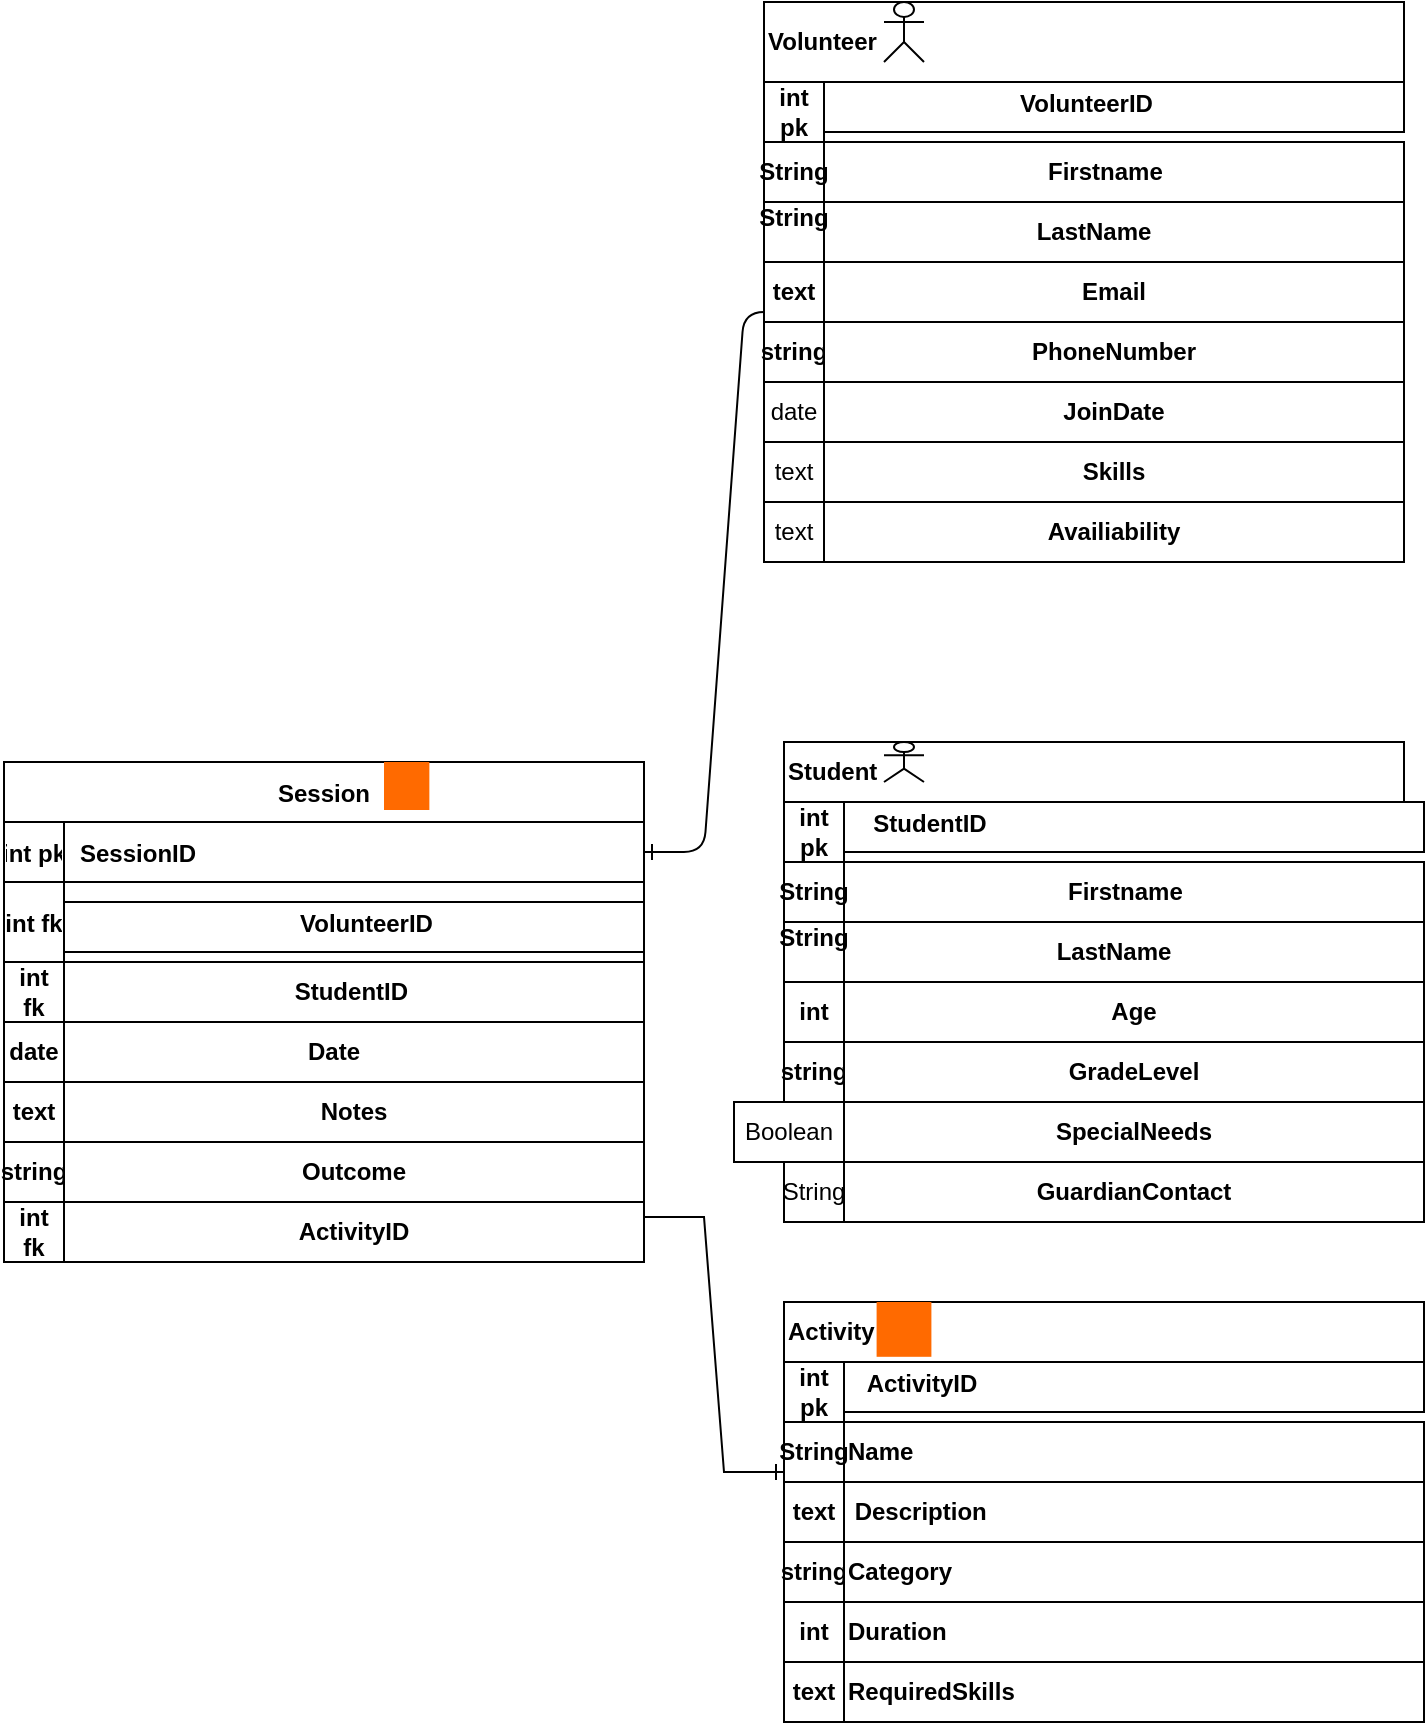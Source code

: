 <mxfile version="26.0.10">
  <diagram id="R2lEEEUBdFMjLlhIrx00" name="Page-1">
    <mxGraphModel dx="1434" dy="1846" grid="1" gridSize="10" guides="1" tooltips="1" connect="1" arrows="1" fold="1" page="1" pageScale="1" pageWidth="850" pageHeight="1100" math="0" shadow="0" extFonts="Permanent Marker^https://fonts.googleapis.com/css?family=Permanent+Marker">
      <root>
        <mxCell id="0" />
        <mxCell id="1" parent="0" />
        <mxCell id="C-vyLk0tnHw3VtMMgP7b-1" value="" style="edgeStyle=entityRelationEdgeStyle;endArrow=ERzeroToMany;startArrow=ERone;endFill=1;startFill=0;" parent="1" source="C-vyLk0tnHw3VtMMgP7b-24" edge="1">
          <mxGeometry width="100" height="100" relative="1" as="geometry">
            <mxPoint x="340" y="720" as="sourcePoint" />
            <mxPoint x="450" y="-215" as="targetPoint" />
          </mxGeometry>
        </mxCell>
        <mxCell id="ZKD4hpzzlZEcsNVJYVYx-1" value="&lt;b&gt;&amp;nbsp; &amp;nbsp; &amp;nbsp; &amp;nbsp; &amp;nbsp; &amp;nbsp; &amp;nbsp; &amp;nbsp; &amp;nbsp; &amp;nbsp; &amp;nbsp; &amp;nbsp; &amp;nbsp; &amp;nbsp; &amp;nbsp; &amp;nbsp; &amp;nbsp; StudentID&lt;/b&gt;" style="rounded=0;whiteSpace=wrap;html=1;align=left;" vertex="1" parent="1">
          <mxGeometry x="80" y="110" width="290" height="30" as="geometry" />
        </mxCell>
        <mxCell id="ZKD4hpzzlZEcsNVJYVYx-2" value="" style="rounded=0;whiteSpace=wrap;html=1;" vertex="1" parent="1">
          <mxGeometry x="80" y="80" width="290" height="25" as="geometry" />
        </mxCell>
        <mxCell id="ZKD4hpzzlZEcsNVJYVYx-3" value="&lt;b&gt;Date&lt;/b&gt;" style="rounded=0;whiteSpace=wrap;html=1;align=center;" vertex="1" parent="1">
          <mxGeometry x="60" y="140" width="310" height="30" as="geometry" />
        </mxCell>
        <mxCell id="ZKD4hpzzlZEcsNVJYVYx-4" value="&lt;b&gt;text&lt;/b&gt;" style="whiteSpace=wrap;html=1;aspect=fixed;" vertex="1" parent="1">
          <mxGeometry x="50" y="170" width="30" height="30" as="geometry" />
        </mxCell>
        <mxCell id="ZKD4hpzzlZEcsNVJYVYx-5" value="&lt;b&gt;int fk&lt;/b&gt;" style="whiteSpace=wrap;html=1;aspect=fixed;" vertex="1" parent="1">
          <mxGeometry x="50" y="110" width="30" height="30" as="geometry" />
        </mxCell>
        <mxCell id="ZKD4hpzzlZEcsNVJYVYx-6" value="&lt;b&gt;int fk&lt;/b&gt;" style="whiteSpace=wrap;html=1;aspect=fixed;" vertex="1" parent="1">
          <mxGeometry x="50" y="230" width="30" height="30" as="geometry" />
        </mxCell>
        <mxCell id="ZKD4hpzzlZEcsNVJYVYx-8" value="&lt;b&gt;date&lt;/b&gt;" style="whiteSpace=wrap;html=1;aspect=fixed;" vertex="1" parent="1">
          <mxGeometry x="50" y="140" width="30" height="30" as="geometry" />
        </mxCell>
        <mxCell id="ZKD4hpzzlZEcsNVJYVYx-9" value="&lt;b&gt;string&lt;/b&gt;" style="whiteSpace=wrap;html=1;aspect=fixed;" vertex="1" parent="1">
          <mxGeometry x="50" y="200" width="30" height="30" as="geometry" />
        </mxCell>
        <mxCell id="ZKD4hpzzlZEcsNVJYVYx-10" style="edgeStyle=orthogonalEdgeStyle;rounded=0;orthogonalLoop=1;jettySize=auto;html=1;exitX=0.5;exitY=1;exitDx=0;exitDy=0;" edge="1" parent="1" source="ZKD4hpzzlZEcsNVJYVYx-5" target="ZKD4hpzzlZEcsNVJYVYx-5">
          <mxGeometry relative="1" as="geometry" />
        </mxCell>
        <mxCell id="C-vyLk0tnHw3VtMMgP7b-23" value="Session" style="shape=table;startSize=30;container=1;collapsible=1;childLayout=tableLayout;fixedRows=1;rowLines=0;fontStyle=1;align=center;resizeLast=1;" parent="1" vertex="1">
          <mxGeometry x="50" y="10" width="320" height="250" as="geometry" />
        </mxCell>
        <mxCell id="C-vyLk0tnHw3VtMMgP7b-24" value="" style="shape=partialRectangle;collapsible=0;dropTarget=0;pointerEvents=0;fillColor=none;points=[[0,0.5],[1,0.5]];portConstraint=eastwest;top=0;left=0;right=0;bottom=1;" parent="C-vyLk0tnHw3VtMMgP7b-23" vertex="1">
          <mxGeometry y="30" width="320" height="30" as="geometry" />
        </mxCell>
        <mxCell id="C-vyLk0tnHw3VtMMgP7b-25" value="int pk" style="shape=partialRectangle;overflow=hidden;connectable=0;fillColor=none;top=0;left=0;bottom=0;right=0;fontStyle=1;" parent="C-vyLk0tnHw3VtMMgP7b-24" vertex="1">
          <mxGeometry width="30" height="30" as="geometry">
            <mxRectangle width="30" height="30" as="alternateBounds" />
          </mxGeometry>
        </mxCell>
        <mxCell id="C-vyLk0tnHw3VtMMgP7b-26" value="SessionID" style="shape=partialRectangle;overflow=hidden;connectable=0;fillColor=none;top=0;left=0;bottom=0;right=0;align=left;spacingLeft=6;fontStyle=1;" parent="C-vyLk0tnHw3VtMMgP7b-24" vertex="1">
          <mxGeometry x="30" width="290" height="30" as="geometry">
            <mxRectangle width="290" height="30" as="alternateBounds" />
          </mxGeometry>
        </mxCell>
        <mxCell id="C-vyLk0tnHw3VtMMgP7b-27" value="" style="shape=partialRectangle;collapsible=0;dropTarget=0;pointerEvents=0;fillColor=none;points=[[0,0.5],[1,0.5]];portConstraint=eastwest;top=0;left=0;right=0;bottom=0;" parent="C-vyLk0tnHw3VtMMgP7b-23" vertex="1">
          <mxGeometry y="60" width="320" height="40" as="geometry" />
        </mxCell>
        <mxCell id="C-vyLk0tnHw3VtMMgP7b-28" value="int fk" style="shape=partialRectangle;overflow=hidden;connectable=0;fillColor=none;top=0;left=0;bottom=0;right=0;fontStyle=1" parent="C-vyLk0tnHw3VtMMgP7b-27" vertex="1">
          <mxGeometry width="30" height="40" as="geometry">
            <mxRectangle width="30" height="40" as="alternateBounds" />
          </mxGeometry>
        </mxCell>
        <mxCell id="C-vyLk0tnHw3VtMMgP7b-29" value="                                 VolunteerID " style="shape=partialRectangle;overflow=hidden;connectable=0;fillColor=none;top=0;left=0;bottom=0;right=0;align=left;spacingLeft=6;fontStyle=1" parent="C-vyLk0tnHw3VtMMgP7b-27" vertex="1">
          <mxGeometry x="30" width="290" height="40" as="geometry">
            <mxRectangle width="290" height="40" as="alternateBounds" />
          </mxGeometry>
        </mxCell>
        <mxCell id="ZKD4hpzzlZEcsNVJYVYx-13" value="&lt;b&gt;Notes&lt;/b&gt;" style="rounded=0;whiteSpace=wrap;html=1;" vertex="1" parent="1">
          <mxGeometry x="80" y="170" width="290" height="30" as="geometry" />
        </mxCell>
        <mxCell id="ZKD4hpzzlZEcsNVJYVYx-14" value="&lt;b&gt;Outcome&lt;/b&gt;" style="rounded=0;whiteSpace=wrap;html=1;" vertex="1" parent="1">
          <mxGeometry x="80" y="200" width="290" height="30" as="geometry" />
        </mxCell>
        <mxCell id="ZKD4hpzzlZEcsNVJYVYx-15" value="&lt;b&gt;ActivityID&lt;/b&gt;" style="rounded=0;whiteSpace=wrap;html=1;" vertex="1" parent="1">
          <mxGeometry x="80" y="230" width="290" height="30" as="geometry" />
        </mxCell>
        <mxCell id="ZKD4hpzzlZEcsNVJYVYx-17" value="&lt;b&gt;&amp;nbsp; &amp;nbsp; &amp;nbsp; &amp;nbsp; &amp;nbsp; &amp;nbsp; &amp;nbsp; &amp;nbsp; &amp;nbsp; &amp;nbsp; &amp;nbsp; &amp;nbsp; &amp;nbsp; &amp;nbsp; &amp;nbsp; &amp;nbsp; &amp;nbsp;Firstname&lt;/b&gt;" style="rounded=0;whiteSpace=wrap;html=1;align=left;" vertex="1" parent="1">
          <mxGeometry x="460" y="-300" width="290" height="30" as="geometry" />
        </mxCell>
        <mxCell id="ZKD4hpzzlZEcsNVJYVYx-18" value="" style="rounded=0;whiteSpace=wrap;html=1;" vertex="1" parent="1">
          <mxGeometry x="460" y="-330" width="290" height="25" as="geometry" />
        </mxCell>
        <mxCell id="ZKD4hpzzlZEcsNVJYVYx-19" value="&lt;b&gt;LastName&lt;/b&gt;" style="rounded=0;whiteSpace=wrap;html=1;align=center;" vertex="1" parent="1">
          <mxGeometry x="440" y="-270" width="310" height="30" as="geometry" />
        </mxCell>
        <mxCell id="ZKD4hpzzlZEcsNVJYVYx-20" value="&lt;b&gt;text&lt;/b&gt;" style="whiteSpace=wrap;html=1;aspect=fixed;" vertex="1" parent="1">
          <mxGeometry x="430" y="-240" width="30" height="30" as="geometry" />
        </mxCell>
        <mxCell id="ZKD4hpzzlZEcsNVJYVYx-21" value="&lt;b&gt;String&lt;/b&gt;" style="whiteSpace=wrap;html=1;aspect=fixed;" vertex="1" parent="1">
          <mxGeometry x="430" y="-300" width="30" height="30" as="geometry" />
        </mxCell>
        <mxCell id="ZKD4hpzzlZEcsNVJYVYx-22" value="&lt;b&gt;String&lt;/b&gt;&lt;div&gt;&lt;b&gt;&lt;br&gt;&lt;/b&gt;&lt;/div&gt;" style="whiteSpace=wrap;html=1;aspect=fixed;" vertex="1" parent="1">
          <mxGeometry x="430" y="-270" width="30" height="30" as="geometry" />
        </mxCell>
        <mxCell id="ZKD4hpzzlZEcsNVJYVYx-23" value="&lt;b&gt;string&lt;/b&gt;" style="whiteSpace=wrap;html=1;aspect=fixed;" vertex="1" parent="1">
          <mxGeometry x="430" y="-210" width="30" height="30" as="geometry" />
        </mxCell>
        <mxCell id="ZKD4hpzzlZEcsNVJYVYx-24" style="edgeStyle=orthogonalEdgeStyle;rounded=0;orthogonalLoop=1;jettySize=auto;html=1;exitX=0.5;exitY=1;exitDx=0;exitDy=0;" edge="1" parent="1" source="ZKD4hpzzlZEcsNVJYVYx-21" target="ZKD4hpzzlZEcsNVJYVYx-21">
          <mxGeometry relative="1" as="geometry" />
        </mxCell>
        <mxCell id="ZKD4hpzzlZEcsNVJYVYx-28" value="" style="shape=partialRectangle;collapsible=0;dropTarget=0;pointerEvents=0;fillColor=none;points=[[0,0.5],[1,0.5]];portConstraint=eastwest;top=0;left=0;right=0;bottom=0;" vertex="1" parent="1">
          <mxGeometry x="430" y="-340" width="320" height="40" as="geometry" />
        </mxCell>
        <mxCell id="ZKD4hpzzlZEcsNVJYVYx-29" value="" style="shape=partialRectangle;overflow=hidden;connectable=0;fillColor=none;top=0;left=0;bottom=0;right=0;fontStyle=1" vertex="1" parent="ZKD4hpzzlZEcsNVJYVYx-28">
          <mxGeometry width="30" height="40" as="geometry">
            <mxRectangle width="30" height="40" as="alternateBounds" />
          </mxGeometry>
        </mxCell>
        <mxCell id="ZKD4hpzzlZEcsNVJYVYx-30" value="                                 VolunteerID " style="shape=partialRectangle;overflow=hidden;connectable=0;fillColor=none;top=0;left=0;bottom=0;right=0;align=left;spacingLeft=6;fontStyle=1" vertex="1" parent="ZKD4hpzzlZEcsNVJYVYx-28">
          <mxGeometry x="10" width="310" height="40" as="geometry">
            <mxRectangle width="290" height="40" as="alternateBounds" />
          </mxGeometry>
        </mxCell>
        <mxCell id="ZKD4hpzzlZEcsNVJYVYx-31" value="&lt;b&gt;Email&lt;/b&gt;" style="rounded=0;whiteSpace=wrap;html=1;" vertex="1" parent="1">
          <mxGeometry x="460" y="-240" width="290" height="30" as="geometry" />
        </mxCell>
        <mxCell id="ZKD4hpzzlZEcsNVJYVYx-32" value="&lt;b&gt;PhoneNumber&lt;/b&gt;" style="rounded=0;whiteSpace=wrap;html=1;" vertex="1" parent="1">
          <mxGeometry x="460" y="-210" width="290" height="30" as="geometry" />
        </mxCell>
        <mxCell id="ZKD4hpzzlZEcsNVJYVYx-33" value="&lt;b&gt;int pk&lt;/b&gt;" style="rounded=0;whiteSpace=wrap;html=1;" vertex="1" parent="1">
          <mxGeometry x="430" y="-330" width="30" height="30" as="geometry" />
        </mxCell>
        <mxCell id="ZKD4hpzzlZEcsNVJYVYx-37" value="&lt;b&gt;JoinDate&lt;/b&gt;" style="rounded=0;whiteSpace=wrap;html=1;" vertex="1" parent="1">
          <mxGeometry x="460" y="-180" width="290" height="30" as="geometry" />
        </mxCell>
        <mxCell id="ZKD4hpzzlZEcsNVJYVYx-38" value="&lt;b&gt;Skills&lt;/b&gt;" style="rounded=0;whiteSpace=wrap;html=1;" vertex="1" parent="1">
          <mxGeometry x="460" y="-150" width="290" height="30" as="geometry" />
        </mxCell>
        <mxCell id="ZKD4hpzzlZEcsNVJYVYx-39" value="&lt;b&gt;Availiability&lt;/b&gt;" style="rounded=0;whiteSpace=wrap;html=1;" vertex="1" parent="1">
          <mxGeometry x="460" y="-120" width="290" height="30" as="geometry" />
        </mxCell>
        <mxCell id="ZKD4hpzzlZEcsNVJYVYx-40" value="date" style="rounded=0;whiteSpace=wrap;html=1;" vertex="1" parent="1">
          <mxGeometry x="430" y="-180" width="30" height="30" as="geometry" />
        </mxCell>
        <mxCell id="ZKD4hpzzlZEcsNVJYVYx-41" value="text" style="rounded=0;whiteSpace=wrap;html=1;" vertex="1" parent="1">
          <mxGeometry x="430" y="-150" width="30" height="30" as="geometry" />
        </mxCell>
        <mxCell id="ZKD4hpzzlZEcsNVJYVYx-42" value="text" style="rounded=0;whiteSpace=wrap;html=1;" vertex="1" parent="1">
          <mxGeometry x="430" y="-120" width="30" height="30" as="geometry" />
        </mxCell>
        <mxCell id="ZKD4hpzzlZEcsNVJYVYx-43" value="&lt;b&gt;&amp;nbsp; &amp;nbsp; &amp;nbsp; &amp;nbsp; &amp;nbsp; &amp;nbsp; &amp;nbsp; &amp;nbsp; &amp;nbsp; &amp;nbsp; &amp;nbsp; &amp;nbsp; &amp;nbsp; &amp;nbsp; &amp;nbsp; &amp;nbsp; &amp;nbsp;Firstname&lt;/b&gt;" style="rounded=0;whiteSpace=wrap;html=1;align=left;" vertex="1" parent="1">
          <mxGeometry x="470" y="60" width="290" height="30" as="geometry" />
        </mxCell>
        <mxCell id="ZKD4hpzzlZEcsNVJYVYx-44" value="" style="rounded=0;whiteSpace=wrap;html=1;" vertex="1" parent="1">
          <mxGeometry x="470" y="30" width="290" height="25" as="geometry" />
        </mxCell>
        <mxCell id="ZKD4hpzzlZEcsNVJYVYx-45" value="&lt;b&gt;LastName&lt;/b&gt;" style="rounded=0;whiteSpace=wrap;html=1;align=center;" vertex="1" parent="1">
          <mxGeometry x="450" y="90" width="310" height="30" as="geometry" />
        </mxCell>
        <mxCell id="ZKD4hpzzlZEcsNVJYVYx-46" value="&lt;b&gt;int&lt;/b&gt;" style="whiteSpace=wrap;html=1;aspect=fixed;" vertex="1" parent="1">
          <mxGeometry x="440" y="120" width="30" height="30" as="geometry" />
        </mxCell>
        <mxCell id="ZKD4hpzzlZEcsNVJYVYx-47" value="&lt;b&gt;String&lt;/b&gt;" style="whiteSpace=wrap;html=1;aspect=fixed;" vertex="1" parent="1">
          <mxGeometry x="440" y="60" width="30" height="30" as="geometry" />
        </mxCell>
        <mxCell id="ZKD4hpzzlZEcsNVJYVYx-48" value="&lt;b&gt;String&lt;/b&gt;&lt;div&gt;&lt;b&gt;&lt;br&gt;&lt;/b&gt;&lt;/div&gt;" style="whiteSpace=wrap;html=1;aspect=fixed;" vertex="1" parent="1">
          <mxGeometry x="440" y="90" width="30" height="30" as="geometry" />
        </mxCell>
        <mxCell id="ZKD4hpzzlZEcsNVJYVYx-49" value="&lt;b&gt;string&lt;/b&gt;" style="whiteSpace=wrap;html=1;aspect=fixed;" vertex="1" parent="1">
          <mxGeometry x="440" y="150" width="30" height="30" as="geometry" />
        </mxCell>
        <mxCell id="ZKD4hpzzlZEcsNVJYVYx-50" style="edgeStyle=orthogonalEdgeStyle;rounded=0;orthogonalLoop=1;jettySize=auto;html=1;exitX=0.5;exitY=1;exitDx=0;exitDy=0;" edge="1" parent="1" source="ZKD4hpzzlZEcsNVJYVYx-47" target="ZKD4hpzzlZEcsNVJYVYx-47">
          <mxGeometry relative="1" as="geometry" />
        </mxCell>
        <mxCell id="ZKD4hpzzlZEcsNVJYVYx-51" value="" style="shape=partialRectangle;collapsible=0;dropTarget=0;pointerEvents=0;fillColor=none;points=[[0,0.5],[1,0.5]];portConstraint=eastwest;top=0;left=0;right=0;bottom=0;" vertex="1" parent="1">
          <mxGeometry x="440" y="20" width="320" height="40" as="geometry" />
        </mxCell>
        <mxCell id="ZKD4hpzzlZEcsNVJYVYx-52" value="" style="shape=partialRectangle;overflow=hidden;connectable=0;fillColor=none;top=0;left=0;bottom=0;right=0;fontStyle=1" vertex="1" parent="ZKD4hpzzlZEcsNVJYVYx-51">
          <mxGeometry width="30" height="40" as="geometry">
            <mxRectangle width="30" height="40" as="alternateBounds" />
          </mxGeometry>
        </mxCell>
        <mxCell id="ZKD4hpzzlZEcsNVJYVYx-53" value="        StudentID" style="shape=partialRectangle;overflow=hidden;connectable=0;fillColor=none;top=0;left=0;bottom=0;right=0;align=left;spacingLeft=6;fontStyle=1" vertex="1" parent="ZKD4hpzzlZEcsNVJYVYx-51">
          <mxGeometry x="10" width="310" height="40" as="geometry">
            <mxRectangle width="290" height="40" as="alternateBounds" />
          </mxGeometry>
        </mxCell>
        <mxCell id="ZKD4hpzzlZEcsNVJYVYx-54" value="&lt;b&gt;Age&lt;/b&gt;" style="rounded=0;whiteSpace=wrap;html=1;" vertex="1" parent="1">
          <mxGeometry x="470" y="120" width="290" height="30" as="geometry" />
        </mxCell>
        <mxCell id="ZKD4hpzzlZEcsNVJYVYx-55" value="&lt;b&gt;GradeLevel&lt;/b&gt;" style="rounded=0;whiteSpace=wrap;html=1;" vertex="1" parent="1">
          <mxGeometry x="470" y="150" width="290" height="30" as="geometry" />
        </mxCell>
        <mxCell id="ZKD4hpzzlZEcsNVJYVYx-56" value="&lt;b&gt;int pk&lt;/b&gt;" style="rounded=0;whiteSpace=wrap;html=1;" vertex="1" parent="1">
          <mxGeometry x="440" y="30" width="30" height="30" as="geometry" />
        </mxCell>
        <mxCell id="ZKD4hpzzlZEcsNVJYVYx-57" value="" style="rounded=0;whiteSpace=wrap;html=1;" vertex="1" parent="1">
          <mxGeometry x="470" y="180" width="290" height="30" as="geometry" />
        </mxCell>
        <mxCell id="ZKD4hpzzlZEcsNVJYVYx-58" value="&lt;b&gt;SpecialNeeds&lt;/b&gt;" style="rounded=0;whiteSpace=wrap;html=1;" vertex="1" parent="1">
          <mxGeometry x="470" y="180" width="290" height="30" as="geometry" />
        </mxCell>
        <mxCell id="ZKD4hpzzlZEcsNVJYVYx-59" value="&lt;b&gt;GuardianContact&lt;/b&gt;" style="rounded=0;whiteSpace=wrap;html=1;" vertex="1" parent="1">
          <mxGeometry x="470" y="210" width="290" height="30" as="geometry" />
        </mxCell>
        <mxCell id="ZKD4hpzzlZEcsNVJYVYx-60" value="Boolean" style="rounded=0;whiteSpace=wrap;html=1;" vertex="1" parent="1">
          <mxGeometry x="415" y="180" width="55" height="30" as="geometry" />
        </mxCell>
        <mxCell id="ZKD4hpzzlZEcsNVJYVYx-61" value="String" style="rounded=0;whiteSpace=wrap;html=1;" vertex="1" parent="1">
          <mxGeometry x="440" y="210" width="30" height="30" as="geometry" />
        </mxCell>
        <mxCell id="ZKD4hpzzlZEcsNVJYVYx-82" value="&lt;b&gt;Name&lt;/b&gt;" style="rounded=0;whiteSpace=wrap;html=1;align=left;" vertex="1" parent="1">
          <mxGeometry x="470" y="340" width="290" height="30" as="geometry" />
        </mxCell>
        <mxCell id="ZKD4hpzzlZEcsNVJYVYx-83" value="" style="rounded=0;whiteSpace=wrap;html=1;" vertex="1" parent="1">
          <mxGeometry x="470" y="310" width="290" height="25" as="geometry" />
        </mxCell>
        <mxCell id="ZKD4hpzzlZEcsNVJYVYx-84" value="&lt;b&gt;&amp;nbsp; &amp;nbsp; &amp;nbsp; &amp;nbsp;Description&lt;/b&gt;" style="rounded=0;whiteSpace=wrap;html=1;align=left;" vertex="1" parent="1">
          <mxGeometry x="450" y="370" width="310" height="30" as="geometry" />
        </mxCell>
        <mxCell id="ZKD4hpzzlZEcsNVJYVYx-85" value="&lt;b&gt;string&lt;/b&gt;" style="whiteSpace=wrap;html=1;aspect=fixed;" vertex="1" parent="1">
          <mxGeometry x="440" y="400" width="30" height="30" as="geometry" />
        </mxCell>
        <mxCell id="ZKD4hpzzlZEcsNVJYVYx-86" value="&lt;b&gt;String&lt;/b&gt;" style="whiteSpace=wrap;html=1;aspect=fixed;" vertex="1" parent="1">
          <mxGeometry x="440" y="340" width="30" height="30" as="geometry" />
        </mxCell>
        <mxCell id="ZKD4hpzzlZEcsNVJYVYx-87" value="&lt;div&gt;&lt;b&gt;text&lt;/b&gt;&lt;/div&gt;" style="whiteSpace=wrap;html=1;aspect=fixed;" vertex="1" parent="1">
          <mxGeometry x="440" y="370" width="30" height="30" as="geometry" />
        </mxCell>
        <mxCell id="ZKD4hpzzlZEcsNVJYVYx-88" value="&lt;b&gt;int&lt;/b&gt;" style="whiteSpace=wrap;html=1;aspect=fixed;" vertex="1" parent="1">
          <mxGeometry x="440" y="430" width="30" height="30" as="geometry" />
        </mxCell>
        <mxCell id="ZKD4hpzzlZEcsNVJYVYx-89" style="edgeStyle=orthogonalEdgeStyle;rounded=0;orthogonalLoop=1;jettySize=auto;html=1;exitX=0.5;exitY=1;exitDx=0;exitDy=0;" edge="1" parent="1" source="ZKD4hpzzlZEcsNVJYVYx-86" target="ZKD4hpzzlZEcsNVJYVYx-86">
          <mxGeometry relative="1" as="geometry" />
        </mxCell>
        <mxCell id="ZKD4hpzzlZEcsNVJYVYx-90" value="" style="shape=partialRectangle;collapsible=0;dropTarget=0;pointerEvents=0;fillColor=none;points=[[0,0.5],[1,0.5]];portConstraint=eastwest;top=0;left=0;right=0;bottom=0;" vertex="1" parent="1">
          <mxGeometry x="440" y="300" width="320" height="40" as="geometry" />
        </mxCell>
        <mxCell id="ZKD4hpzzlZEcsNVJYVYx-91" value="" style="shape=partialRectangle;overflow=hidden;connectable=0;fillColor=none;top=0;left=0;bottom=0;right=0;fontStyle=1" vertex="1" parent="ZKD4hpzzlZEcsNVJYVYx-90">
          <mxGeometry width="30" height="40" as="geometry">
            <mxRectangle width="30" height="40" as="alternateBounds" />
          </mxGeometry>
        </mxCell>
        <mxCell id="ZKD4hpzzlZEcsNVJYVYx-92" value="       ActivityID" style="shape=partialRectangle;overflow=hidden;connectable=0;fillColor=none;top=0;left=0;bottom=0;right=0;align=left;spacingLeft=6;fontStyle=1" vertex="1" parent="ZKD4hpzzlZEcsNVJYVYx-90">
          <mxGeometry x="10" width="310" height="40" as="geometry">
            <mxRectangle width="290" height="40" as="alternateBounds" />
          </mxGeometry>
        </mxCell>
        <mxCell id="ZKD4hpzzlZEcsNVJYVYx-93" value="&lt;b&gt;Category&lt;/b&gt;" style="rounded=0;whiteSpace=wrap;html=1;align=left;" vertex="1" parent="1">
          <mxGeometry x="470" y="400" width="290" height="30" as="geometry" />
        </mxCell>
        <mxCell id="ZKD4hpzzlZEcsNVJYVYx-94" value="&lt;b&gt;Duration&lt;/b&gt;" style="rounded=0;whiteSpace=wrap;html=1;align=left;" vertex="1" parent="1">
          <mxGeometry x="470" y="430" width="290" height="30" as="geometry" />
        </mxCell>
        <mxCell id="ZKD4hpzzlZEcsNVJYVYx-95" value="&lt;b&gt;int pk&lt;/b&gt;" style="rounded=0;whiteSpace=wrap;html=1;" vertex="1" parent="1">
          <mxGeometry x="440" y="310" width="30" height="30" as="geometry" />
        </mxCell>
        <mxCell id="ZKD4hpzzlZEcsNVJYVYx-96" value="" style="rounded=0;whiteSpace=wrap;html=1;" vertex="1" parent="1">
          <mxGeometry x="470" y="460" width="290" height="30" as="geometry" />
        </mxCell>
        <mxCell id="ZKD4hpzzlZEcsNVJYVYx-97" value="&lt;b&gt;RequiredSkills&lt;/b&gt;" style="rounded=0;whiteSpace=wrap;html=1;align=left;" vertex="1" parent="1">
          <mxGeometry x="470" y="460" width="290" height="30" as="geometry" />
        </mxCell>
        <mxCell id="ZKD4hpzzlZEcsNVJYVYx-100" value="&lt;b&gt;text&lt;/b&gt;" style="rounded=0;whiteSpace=wrap;html=1;" vertex="1" parent="1">
          <mxGeometry x="440" y="460" width="30" height="30" as="geometry" />
        </mxCell>
        <mxCell id="ZKD4hpzzlZEcsNVJYVYx-101" value="" style="edgeStyle=entityRelationEdgeStyle;fontSize=12;html=1;endArrow=ERone;endFill=1;rounded=0;exitX=1;exitY=0.25;exitDx=0;exitDy=0;" edge="1" parent="1" source="ZKD4hpzzlZEcsNVJYVYx-15">
          <mxGeometry width="100" height="100" relative="1" as="geometry">
            <mxPoint x="380" y="240" as="sourcePoint" />
            <mxPoint x="440" y="365" as="targetPoint" />
          </mxGeometry>
        </mxCell>
        <mxCell id="ZKD4hpzzlZEcsNVJYVYx-103" value="&lt;b&gt;Student&lt;/b&gt;" style="rounded=0;whiteSpace=wrap;html=1;align=left;" vertex="1" parent="1">
          <mxGeometry x="440" width="310" height="30" as="geometry" />
        </mxCell>
        <mxCell id="ZKD4hpzzlZEcsNVJYVYx-105" value="&lt;b&gt;Volunteer&lt;/b&gt;" style="rounded=0;whiteSpace=wrap;html=1;align=left;" vertex="1" parent="1">
          <mxGeometry x="430" y="-370" width="320" height="40" as="geometry" />
        </mxCell>
        <mxCell id="ZKD4hpzzlZEcsNVJYVYx-106" value="" style="shape=umlActor;verticalLabelPosition=bottom;verticalAlign=top;html=1;outlineConnect=0;" vertex="1" parent="1">
          <mxGeometry x="490" y="-370" width="20" height="30" as="geometry" />
        </mxCell>
        <mxCell id="ZKD4hpzzlZEcsNVJYVYx-107" value="" style="points=[];aspect=fixed;html=1;align=center;shadow=0;dashed=0;fillColor=#FF6A00;strokeColor=none;shape=mxgraph.alibaba_cloud.sas_situational_awareness;" vertex="1" parent="1">
          <mxGeometry x="240" y="10" width="22.68" height="24" as="geometry" />
        </mxCell>
        <mxCell id="ZKD4hpzzlZEcsNVJYVYx-108" value="" style="shape=umlActor;verticalLabelPosition=bottom;verticalAlign=top;html=1;outlineConnect=0;" vertex="1" parent="1">
          <mxGeometry x="490" width="20" height="20" as="geometry" />
        </mxCell>
        <mxCell id="ZKD4hpzzlZEcsNVJYVYx-122" value="&lt;b&gt;Activity&lt;/b&gt;" style="rounded=0;whiteSpace=wrap;html=1;align=left;" vertex="1" parent="1">
          <mxGeometry x="440" y="280" width="320" height="30" as="geometry" />
        </mxCell>
        <mxCell id="ZKD4hpzzlZEcsNVJYVYx-123" value="" style="points=[];aspect=fixed;html=1;align=center;shadow=0;dashed=0;fillColor=#FF6A00;strokeColor=none;shape=mxgraph.alibaba_cloud.nlp-sa_sentiment_analysis;" vertex="1" parent="1">
          <mxGeometry x="486.3" y="280" width="27.4" height="27.4" as="geometry" />
        </mxCell>
      </root>
    </mxGraphModel>
  </diagram>
</mxfile>
